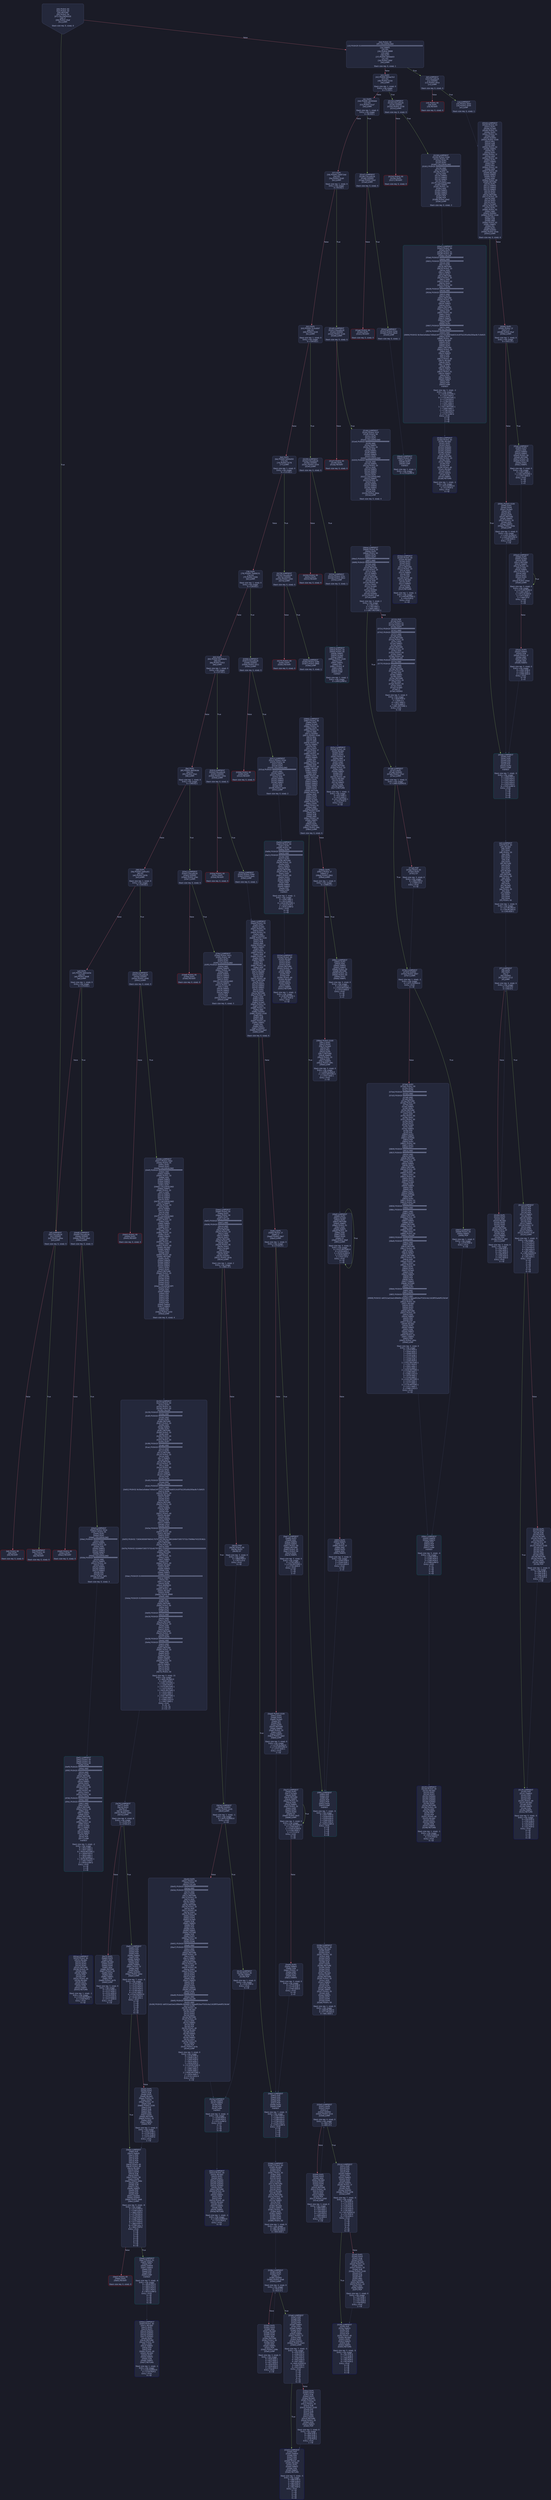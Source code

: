 digraph G {
    node [shape=box, style="filled, rounded", color="#565f89", fontcolor="#c0caf5", fontname="Helvetica", fillcolor="#24283b"];
    edge [color="#414868", fontcolor="#c0caf5", fontname="Helvetica"];
    bgcolor="#1a1b26";
    0 [ label = "[00] PUSH1 60
[02] PUSH1 40
[04] MSTORE
[05] PUSH1 04
[07] CALLDATASIZE
[08] LT
[09] PUSH2 00af
[0c] JUMPI

Stack size req: 0, sizeΔ: 0
" shape = invhouse]
    1 [ label = "[0d] PUSH1 00
[0f] CALLDATALOAD
[10] PUSH29 0100000000000000000000000000000000000000000000000000000000
[2e] SWAP1
[2f] DIV
[30] PUSH4 ffffffff
[35] AND
[36] DUP1
[37] PUSH4 06fdde03
[3c] EQ
[3d] PUSH2 00bf
[40] JUMPI

Stack size req: 0, sizeΔ: 1
"]
    2 [ label = "[41] DUP1
[42] PUSH4 095ea7b3
[47] EQ
[48] PUSH2 014d
[4b] JUMPI

Stack size req: 1, sizeΔ: 0
Entry->Op usage:
	0->71:EQ:1
"]
    3 [ label = "[4c] DUP1
[4d] PUSH4 18160ddd
[52] EQ
[53] PUSH2 01a7
[56] JUMPI

Stack size req: 1, sizeΔ: 0
Entry->Op usage:
	0->82:EQ:1
"]
    4 [ label = "[57] DUP1
[58] PUSH4 23b872dd
[5d] EQ
[5e] PUSH2 01d0
[61] JUMPI

Stack size req: 1, sizeΔ: 0
Entry->Op usage:
	0->93:EQ:1
"]
    5 [ label = "[62] DUP1
[63] PUSH4 313ce567
[68] EQ
[69] PUSH2 0249
[6c] JUMPI

Stack size req: 1, sizeΔ: 0
Entry->Op usage:
	0->104:EQ:1
"]
    6 [ label = "[6d] DUP1
[6e] PUSH4 54fd4d50
[73] EQ
[74] PUSH2 0278
[77] JUMPI

Stack size req: 1, sizeΔ: 0
Entry->Op usage:
	0->115:EQ:1
"]
    7 [ label = "[78] DUP1
[79] PUSH4 70a08231
[7e] EQ
[7f] PUSH2 0306
[82] JUMPI

Stack size req: 1, sizeΔ: 0
Entry->Op usage:
	0->126:EQ:1
"]
    8 [ label = "[83] DUP1
[84] PUSH4 95d89b41
[89] EQ
[8a] PUSH2 0353
[8d] JUMPI

Stack size req: 1, sizeΔ: 0
Entry->Op usage:
	0->137:EQ:1
"]
    9 [ label = "[8e] DUP1
[8f] PUSH4 a9059cbb
[94] EQ
[95] PUSH2 03e1
[98] JUMPI

Stack size req: 1, sizeΔ: 0
Entry->Op usage:
	0->148:EQ:1
"]
    10 [ label = "[99] DUP1
[9a] PUSH4 cae9ca51
[9f] EQ
[a0] PUSH2 043b
[a3] JUMPI

Stack size req: 1, sizeΔ: 0
Entry->Op usage:
	0->159:EQ:1
"]
    11 [ label = "[a4] DUP1
[a5] PUSH4 dd62ed3e
[aa] EQ
[ab] PUSH2 04d8
[ae] JUMPI

Stack size req: 1, sizeΔ: 0
Entry->Op usage:
	0->170:EQ:1
"]
    12 [ label = "[af] JUMPDEST
[b0] CALLVALUE
[b1] ISZERO
[b2] PUSH2 00ba
[b5] JUMPI

Stack size req: 0, sizeΔ: 0
"]
    13 [ label = "[b6] PUSH1 00
[b8] DUP1
[b9] REVERT

Stack size req: 0, sizeΔ: 0
" color = "red"]
    14 [ label = "[ba] JUMPDEST
[bb] PUSH1 00
[bd] DUP1
[be] REVERT

Stack size req: 0, sizeΔ: 0
" color = "red"]
    15 [ label = "[bf] JUMPDEST
[c0] CALLVALUE
[c1] ISZERO
[c2] PUSH2 00ca
[c5] JUMPI

Stack size req: 0, sizeΔ: 0
"]
    16 [ label = "[c6] PUSH1 00
[c8] DUP1
[c9] REVERT

Stack size req: 0, sizeΔ: 0
" color = "red"]
    17 [ label = "[ca] JUMPDEST
[cb] PUSH2 00d2
[ce] PUSH2 0544
[d1] JUMP

Stack size req: 0, sizeΔ: 1
"]
    18 [ label = "[d2] JUMPDEST
[d3] PUSH1 40
[d5] MLOAD
[d6] DUP1
[d7] DUP1
[d8] PUSH1 20
[da] ADD
[db] DUP3
[dc] DUP2
[dd] SUB
[de] DUP3
[df] MSTORE
[e0] DUP4
[e1] DUP2
[e2] DUP2
[e3] MLOAD
[e4] DUP2
[e5] MSTORE
[e6] PUSH1 20
[e8] ADD
[e9] SWAP2
[ea] POP
[eb] DUP1
[ec] MLOAD
[ed] SWAP1
[ee] PUSH1 20
[f0] ADD
[f1] SWAP1
[f2] DUP1
[f3] DUP4
[f4] DUP4
[f5] PUSH1 00

Stack size req: 1, sizeΔ: 9
Entry->Op usage:
	0->227:MLOAD:0
	0->236:MLOAD:0
	0->240:ADD:1
"]
    19 [ label = "[f7] JUMPDEST
[f8] DUP4
[f9] DUP2
[fa] LT
[fb] ISZERO
[fc] PUSH2 0112
[ff] JUMPI

Stack size req: 4, sizeΔ: 0
Entry->Op usage:
	0->250:LT:0
	3->250:LT:1
"]
    20 [ label = "[0100] DUP1
[0101] DUP3
[0102] ADD
[0103] MLOAD
[0104] DUP2
[0105] DUP5
[0106] ADD
[0107] MSTORE
[0108] PUSH1 20
[010a] DUP2
[010b] ADD
[010c] SWAP1
[010d] POP
[010e] PUSH2 00f7
[0111] JUMP

Stack size req: 3, sizeΔ: 0
Entry->Op usage:
	0->258:ADD:1
	0->262:ADD:1
	0->267:ADD:0
	0->269:POP:0
	1->258:ADD:0
	2->262:ADD:0
Entry->Exit:
	0->😵
"]
    21 [ label = "[0112] JUMPDEST
[0113] POP
[0114] POP
[0115] POP
[0116] POP
[0117] SWAP1
[0118] POP
[0119] SWAP1
[011a] DUP2
[011b] ADD
[011c] SWAP1
[011d] PUSH1 1f
[011f] AND
[0120] DUP1
[0121] ISZERO
[0122] PUSH2 013f
[0125] JUMPI

Stack size req: 7, sizeΔ: -5
Entry->Op usage:
	0->275:POP:0
	1->276:POP:0
	2->277:POP:0
	3->278:POP:0
	4->283:ADD:0
	4->287:AND:1
	4->289:ISZERO:0
	5->280:POP:0
	6->283:ADD:1
Entry->Exit:
	0->😵
	1->😵
	2->😵
	3->😵
	4->0
	5->😵
	6->😵
"]
    22 [ label = "[0126] DUP1
[0127] DUP3
[0128] SUB
[0129] DUP1
[012a] MLOAD
[012b] PUSH1 01
[012d] DUP4
[012e] PUSH1 20
[0130] SUB
[0131] PUSH2 0100
[0134] EXP
[0135] SUB
[0136] NOT
[0137] AND
[0138] DUP2
[0139] MSTORE
[013a] PUSH1 20
[013c] ADD
[013d] SWAP2
[013e] POP

Stack size req: 2, sizeΔ: 0
Entry->Op usage:
	0->296:SUB:1
	0->304:SUB:1
	1->296:SUB:0
	1->318:POP:0
Entry->Exit:
	1->😵
"]
    23 [ label = "[013f] JUMPDEST
[0140] POP
[0141] SWAP3
[0142] POP
[0143] POP
[0144] POP
[0145] PUSH1 40
[0147] MLOAD
[0148] DUP1
[0149] SWAP2
[014a] SUB
[014b] SWAP1
[014c] RETURN

Stack size req: 5, sizeΔ: -5
Entry->Op usage:
	0->320:POP:0
	1->330:SUB:0
	2->323:POP:0
	3->324:POP:0
	4->322:POP:0
Entry->Exit:
	0->😵
	1->😵
	2->😵
	3->😵
	4->😵
" color = "darkblue"]
    24 [ label = "[014d] JUMPDEST
[014e] CALLVALUE
[014f] ISZERO
[0150] PUSH2 0158
[0153] JUMPI

Stack size req: 0, sizeΔ: 0
"]
    25 [ label = "[0154] PUSH1 00
[0156] DUP1
[0157] REVERT

Stack size req: 0, sizeΔ: 0
" color = "red"]
    26 [ label = "[0158] JUMPDEST
[0159] PUSH2 018d
[015c] PUSH1 04
[015e] DUP1
[015f] DUP1
[0160] CALLDATALOAD
[0161] PUSH20 ffffffffffffffffffffffffffffffffffffffff
[0176] AND
[0177] SWAP1
[0178] PUSH1 20
[017a] ADD
[017b] SWAP1
[017c] SWAP2
[017d] SWAP1
[017e] DUP1
[017f] CALLDATALOAD
[0180] SWAP1
[0181] PUSH1 20
[0183] ADD
[0184] SWAP1
[0185] SWAP2
[0186] SWAP1
[0187] POP
[0188] POP
[0189] PUSH2 05e2
[018c] JUMP

Stack size req: 0, sizeΔ: 3
"]
    27 [ label = "[018d] JUMPDEST
[018e] PUSH1 40
[0190] MLOAD
[0191] DUP1
[0192] DUP3
[0193] ISZERO
[0194] ISZERO
[0195] ISZERO
[0196] ISZERO
[0197] DUP2
[0198] MSTORE
[0199] PUSH1 20
[019b] ADD
[019c] SWAP2
[019d] POP
[019e] POP
[019f] PUSH1 40
[01a1] MLOAD
[01a2] DUP1
[01a3] SWAP2
[01a4] SUB
[01a5] SWAP1
[01a6] RETURN

Stack size req: 1, sizeΔ: -1
Entry->Op usage:
	0->403:ISZERO:0
	0->413:POP:0
Entry->Exit:
	0->😵
" color = "darkblue"]
    28 [ label = "[01a7] JUMPDEST
[01a8] CALLVALUE
[01a9] ISZERO
[01aa] PUSH2 01b2
[01ad] JUMPI

Stack size req: 0, sizeΔ: 0
"]
    29 [ label = "[01ae] PUSH1 00
[01b0] DUP1
[01b1] REVERT

Stack size req: 0, sizeΔ: 0
" color = "red"]
    30 [ label = "[01b2] JUMPDEST
[01b3] PUSH2 01ba
[01b6] PUSH2 06d4
[01b9] JUMP

Stack size req: 0, sizeΔ: 1
"]
    31 [ label = "[01ba] JUMPDEST
[01bb] PUSH1 40
[01bd] MLOAD
[01be] DUP1
[01bf] DUP3
[01c0] DUP2
[01c1] MSTORE
[01c2] PUSH1 20
[01c4] ADD
[01c5] SWAP2
[01c6] POP
[01c7] POP
[01c8] PUSH1 40
[01ca] MLOAD
[01cb] DUP1
[01cc] SWAP2
[01cd] SUB
[01ce] SWAP1
[01cf] RETURN

Stack size req: 1, sizeΔ: -1
Entry->Op usage:
	0->449:MSTORE:1
	0->454:POP:0
Entry->Exit:
	0->😵
" color = "darkblue"]
    32 [ label = "[01d0] JUMPDEST
[01d1] CALLVALUE
[01d2] ISZERO
[01d3] PUSH2 01db
[01d6] JUMPI

Stack size req: 0, sizeΔ: 0
"]
    33 [ label = "[01d7] PUSH1 00
[01d9] DUP1
[01da] REVERT

Stack size req: 0, sizeΔ: 0
" color = "red"]
    34 [ label = "[01db] JUMPDEST
[01dc] PUSH2 022f
[01df] PUSH1 04
[01e1] DUP1
[01e2] DUP1
[01e3] CALLDATALOAD
[01e4] PUSH20 ffffffffffffffffffffffffffffffffffffffff
[01f9] AND
[01fa] SWAP1
[01fb] PUSH1 20
[01fd] ADD
[01fe] SWAP1
[01ff] SWAP2
[0200] SWAP1
[0201] DUP1
[0202] CALLDATALOAD
[0203] PUSH20 ffffffffffffffffffffffffffffffffffffffff
[0218] AND
[0219] SWAP1
[021a] PUSH1 20
[021c] ADD
[021d] SWAP1
[021e] SWAP2
[021f] SWAP1
[0220] DUP1
[0221] CALLDATALOAD
[0222] SWAP1
[0223] PUSH1 20
[0225] ADD
[0226] SWAP1
[0227] SWAP2
[0228] SWAP1
[0229] POP
[022a] POP
[022b] PUSH2 06da
[022e] JUMP

Stack size req: 0, sizeΔ: 4
"]
    35 [ label = "[022f] JUMPDEST
[0230] PUSH1 40
[0232] MLOAD
[0233] DUP1
[0234] DUP3
[0235] ISZERO
[0236] ISZERO
[0237] ISZERO
[0238] ISZERO
[0239] DUP2
[023a] MSTORE
[023b] PUSH1 20
[023d] ADD
[023e] SWAP2
[023f] POP
[0240] POP
[0241] PUSH1 40
[0243] MLOAD
[0244] DUP1
[0245] SWAP2
[0246] SUB
[0247] SWAP1
[0248] RETURN

Stack size req: 1, sizeΔ: -1
Entry->Op usage:
	0->565:ISZERO:0
	0->575:POP:0
Entry->Exit:
	0->😵
" color = "darkblue"]
    36 [ label = "[0249] JUMPDEST
[024a] CALLVALUE
[024b] ISZERO
[024c] PUSH2 0254
[024f] JUMPI

Stack size req: 0, sizeΔ: 0
"]
    37 [ label = "[0250] PUSH1 00
[0252] DUP1
[0253] REVERT

Stack size req: 0, sizeΔ: 0
" color = "red"]
    38 [ label = "[0254] JUMPDEST
[0255] PUSH2 025c
[0258] PUSH2 0953
[025b] JUMP

Stack size req: 0, sizeΔ: 1
"]
    39 [ label = "[025c] JUMPDEST
[025d] PUSH1 40
[025f] MLOAD
[0260] DUP1
[0261] DUP3
[0262] PUSH1 ff
[0264] AND
[0265] PUSH1 ff
[0267] AND
[0268] DUP2
[0269] MSTORE
[026a] PUSH1 20
[026c] ADD
[026d] SWAP2
[026e] POP
[026f] POP
[0270] PUSH1 40
[0272] MLOAD
[0273] DUP1
[0274] SWAP2
[0275] SUB
[0276] SWAP1
[0277] RETURN

Stack size req: 1, sizeΔ: -1
Entry->Op usage:
	0->612:AND:1
	0->615:AND:1
	0->617:MSTORE:1
	0->622:POP:0
Entry->Exit:
	0->😵
" color = "darkblue"]
    40 [ label = "[0278] JUMPDEST
[0279] CALLVALUE
[027a] ISZERO
[027b] PUSH2 0283
[027e] JUMPI

Stack size req: 0, sizeΔ: 0
"]
    41 [ label = "[027f] PUSH1 00
[0281] DUP1
[0282] REVERT

Stack size req: 0, sizeΔ: 0
" color = "red"]
    42 [ label = "[0283] JUMPDEST
[0284] PUSH2 028b
[0287] PUSH2 0966
[028a] JUMP

Stack size req: 0, sizeΔ: 1
"]
    43 [ label = "[028b] JUMPDEST
[028c] PUSH1 40
[028e] MLOAD
[028f] DUP1
[0290] DUP1
[0291] PUSH1 20
[0293] ADD
[0294] DUP3
[0295] DUP2
[0296] SUB
[0297] DUP3
[0298] MSTORE
[0299] DUP4
[029a] DUP2
[029b] DUP2
[029c] MLOAD
[029d] DUP2
[029e] MSTORE
[029f] PUSH1 20
[02a1] ADD
[02a2] SWAP2
[02a3] POP
[02a4] DUP1
[02a5] MLOAD
[02a6] SWAP1
[02a7] PUSH1 20
[02a9] ADD
[02aa] SWAP1
[02ab] DUP1
[02ac] DUP4
[02ad] DUP4
[02ae] PUSH1 00

Stack size req: 1, sizeΔ: 9
Entry->Op usage:
	0->668:MLOAD:0
	0->677:MLOAD:0
	0->681:ADD:1
"]
    44 [ label = "[02b0] JUMPDEST
[02b1] DUP4
[02b2] DUP2
[02b3] LT
[02b4] ISZERO
[02b5] PUSH2 02cb
[02b8] JUMPI

Stack size req: 4, sizeΔ: 0
Entry->Op usage:
	0->691:LT:0
	3->691:LT:1
"]
    45 [ label = "[02b9] DUP1
[02ba] DUP3
[02bb] ADD
[02bc] MLOAD
[02bd] DUP2
[02be] DUP5
[02bf] ADD
[02c0] MSTORE
[02c1] PUSH1 20
[02c3] DUP2
[02c4] ADD
[02c5] SWAP1
[02c6] POP
[02c7] PUSH2 02b0
[02ca] JUMP

Stack size req: 3, sizeΔ: 0
Entry->Op usage:
	0->699:ADD:1
	0->703:ADD:1
	0->708:ADD:0
	0->710:POP:0
	1->699:ADD:0
	2->703:ADD:0
Entry->Exit:
	0->😵
"]
    46 [ label = "[02cb] JUMPDEST
[02cc] POP
[02cd] POP
[02ce] POP
[02cf] POP
[02d0] SWAP1
[02d1] POP
[02d2] SWAP1
[02d3] DUP2
[02d4] ADD
[02d5] SWAP1
[02d6] PUSH1 1f
[02d8] AND
[02d9] DUP1
[02da] ISZERO
[02db] PUSH2 02f8
[02de] JUMPI

Stack size req: 7, sizeΔ: -5
Entry->Op usage:
	0->716:POP:0
	1->717:POP:0
	2->718:POP:0
	3->719:POP:0
	4->724:ADD:0
	4->728:AND:1
	4->730:ISZERO:0
	5->721:POP:0
	6->724:ADD:1
Entry->Exit:
	0->😵
	1->😵
	2->😵
	3->😵
	4->0
	5->😵
	6->😵
"]
    47 [ label = "[02df] DUP1
[02e0] DUP3
[02e1] SUB
[02e2] DUP1
[02e3] MLOAD
[02e4] PUSH1 01
[02e6] DUP4
[02e7] PUSH1 20
[02e9] SUB
[02ea] PUSH2 0100
[02ed] EXP
[02ee] SUB
[02ef] NOT
[02f0] AND
[02f1] DUP2
[02f2] MSTORE
[02f3] PUSH1 20
[02f5] ADD
[02f6] SWAP2
[02f7] POP

Stack size req: 2, sizeΔ: 0
Entry->Op usage:
	0->737:SUB:1
	0->745:SUB:1
	1->737:SUB:0
	1->759:POP:0
Entry->Exit:
	1->😵
"]
    48 [ label = "[02f8] JUMPDEST
[02f9] POP
[02fa] SWAP3
[02fb] POP
[02fc] POP
[02fd] POP
[02fe] PUSH1 40
[0300] MLOAD
[0301] DUP1
[0302] SWAP2
[0303] SUB
[0304] SWAP1
[0305] RETURN

Stack size req: 5, sizeΔ: -5
Entry->Op usage:
	0->761:POP:0
	1->771:SUB:0
	2->764:POP:0
	3->765:POP:0
	4->763:POP:0
Entry->Exit:
	0->😵
	1->😵
	2->😵
	3->😵
	4->😵
" color = "darkblue"]
    49 [ label = "[0306] JUMPDEST
[0307] CALLVALUE
[0308] ISZERO
[0309] PUSH2 0311
[030c] JUMPI

Stack size req: 0, sizeΔ: 0
"]
    50 [ label = "[030d] PUSH1 00
[030f] DUP1
[0310] REVERT

Stack size req: 0, sizeΔ: 0
" color = "red"]
    51 [ label = "[0311] JUMPDEST
[0312] PUSH2 033d
[0315] PUSH1 04
[0317] DUP1
[0318] DUP1
[0319] CALLDATALOAD
[031a] PUSH20 ffffffffffffffffffffffffffffffffffffffff
[032f] AND
[0330] SWAP1
[0331] PUSH1 20
[0333] ADD
[0334] SWAP1
[0335] SWAP2
[0336] SWAP1
[0337] POP
[0338] POP
[0339] PUSH2 0a04
[033c] JUMP

Stack size req: 0, sizeΔ: 2
"]
    52 [ label = "[033d] JUMPDEST
[033e] PUSH1 40
[0340] MLOAD
[0341] DUP1
[0342] DUP3
[0343] DUP2
[0344] MSTORE
[0345] PUSH1 20
[0347] ADD
[0348] SWAP2
[0349] POP
[034a] POP
[034b] PUSH1 40
[034d] MLOAD
[034e] DUP1
[034f] SWAP2
[0350] SUB
[0351] SWAP1
[0352] RETURN

Stack size req: 1, sizeΔ: -1
Entry->Op usage:
	0->836:MSTORE:1
	0->841:POP:0
Entry->Exit:
	0->😵
" color = "darkblue"]
    53 [ label = "[0353] JUMPDEST
[0354] CALLVALUE
[0355] ISZERO
[0356] PUSH2 035e
[0359] JUMPI

Stack size req: 0, sizeΔ: 0
"]
    54 [ label = "[035a] PUSH1 00
[035c] DUP1
[035d] REVERT

Stack size req: 0, sizeΔ: 0
" color = "red"]
    55 [ label = "[035e] JUMPDEST
[035f] PUSH2 0366
[0362] PUSH2 0a4c
[0365] JUMP

Stack size req: 0, sizeΔ: 1
"]
    56 [ label = "[0366] JUMPDEST
[0367] PUSH1 40
[0369] MLOAD
[036a] DUP1
[036b] DUP1
[036c] PUSH1 20
[036e] ADD
[036f] DUP3
[0370] DUP2
[0371] SUB
[0372] DUP3
[0373] MSTORE
[0374] DUP4
[0375] DUP2
[0376] DUP2
[0377] MLOAD
[0378] DUP2
[0379] MSTORE
[037a] PUSH1 20
[037c] ADD
[037d] SWAP2
[037e] POP
[037f] DUP1
[0380] MLOAD
[0381] SWAP1
[0382] PUSH1 20
[0384] ADD
[0385] SWAP1
[0386] DUP1
[0387] DUP4
[0388] DUP4
[0389] PUSH1 00

Stack size req: 1, sizeΔ: 9
Entry->Op usage:
	0->887:MLOAD:0
	0->896:MLOAD:0
	0->900:ADD:1
"]
    57 [ label = "[038b] JUMPDEST
[038c] DUP4
[038d] DUP2
[038e] LT
[038f] ISZERO
[0390] PUSH2 03a6
[0393] JUMPI

Stack size req: 4, sizeΔ: 0
Entry->Op usage:
	0->910:LT:0
	3->910:LT:1
"]
    58 [ label = "[0394] DUP1
[0395] DUP3
[0396] ADD
[0397] MLOAD
[0398] DUP2
[0399] DUP5
[039a] ADD
[039b] MSTORE
[039c] PUSH1 20
[039e] DUP2
[039f] ADD
[03a0] SWAP1
[03a1] POP
[03a2] PUSH2 038b
[03a5] JUMP

Stack size req: 3, sizeΔ: 0
Entry->Op usage:
	0->918:ADD:1
	0->922:ADD:1
	0->927:ADD:0
	0->929:POP:0
	1->918:ADD:0
	2->922:ADD:0
Entry->Exit:
	0->😵
"]
    59 [ label = "[03a6] JUMPDEST
[03a7] POP
[03a8] POP
[03a9] POP
[03aa] POP
[03ab] SWAP1
[03ac] POP
[03ad] SWAP1
[03ae] DUP2
[03af] ADD
[03b0] SWAP1
[03b1] PUSH1 1f
[03b3] AND
[03b4] DUP1
[03b5] ISZERO
[03b6] PUSH2 03d3
[03b9] JUMPI

Stack size req: 7, sizeΔ: -5
Entry->Op usage:
	0->935:POP:0
	1->936:POP:0
	2->937:POP:0
	3->938:POP:0
	4->943:ADD:0
	4->947:AND:1
	4->949:ISZERO:0
	5->940:POP:0
	6->943:ADD:1
Entry->Exit:
	0->😵
	1->😵
	2->😵
	3->😵
	4->0
	5->😵
	6->😵
"]
    60 [ label = "[03ba] DUP1
[03bb] DUP3
[03bc] SUB
[03bd] DUP1
[03be] MLOAD
[03bf] PUSH1 01
[03c1] DUP4
[03c2] PUSH1 20
[03c4] SUB
[03c5] PUSH2 0100
[03c8] EXP
[03c9] SUB
[03ca] NOT
[03cb] AND
[03cc] DUP2
[03cd] MSTORE
[03ce] PUSH1 20
[03d0] ADD
[03d1] SWAP2
[03d2] POP

Stack size req: 2, sizeΔ: 0
Entry->Op usage:
	0->956:SUB:1
	0->964:SUB:1
	1->956:SUB:0
	1->978:POP:0
Entry->Exit:
	1->😵
"]
    61 [ label = "[03d3] JUMPDEST
[03d4] POP
[03d5] SWAP3
[03d6] POP
[03d7] POP
[03d8] POP
[03d9] PUSH1 40
[03db] MLOAD
[03dc] DUP1
[03dd] SWAP2
[03de] SUB
[03df] SWAP1
[03e0] RETURN

Stack size req: 5, sizeΔ: -5
Entry->Op usage:
	0->980:POP:0
	1->990:SUB:0
	2->983:POP:0
	3->984:POP:0
	4->982:POP:0
Entry->Exit:
	0->😵
	1->😵
	2->😵
	3->😵
	4->😵
" color = "darkblue"]
    62 [ label = "[03e1] JUMPDEST
[03e2] CALLVALUE
[03e3] ISZERO
[03e4] PUSH2 03ec
[03e7] JUMPI

Stack size req: 0, sizeΔ: 0
"]
    63 [ label = "[03e8] PUSH1 00
[03ea] DUP1
[03eb] REVERT

Stack size req: 0, sizeΔ: 0
" color = "red"]
    64 [ label = "[03ec] JUMPDEST
[03ed] PUSH2 0421
[03f0] PUSH1 04
[03f2] DUP1
[03f3] DUP1
[03f4] CALLDATALOAD
[03f5] PUSH20 ffffffffffffffffffffffffffffffffffffffff
[040a] AND
[040b] SWAP1
[040c] PUSH1 20
[040e] ADD
[040f] SWAP1
[0410] SWAP2
[0411] SWAP1
[0412] DUP1
[0413] CALLDATALOAD
[0414] SWAP1
[0415] PUSH1 20
[0417] ADD
[0418] SWAP1
[0419] SWAP2
[041a] SWAP1
[041b] POP
[041c] POP
[041d] PUSH2 0aea
[0420] JUMP

Stack size req: 0, sizeΔ: 3
"]
    65 [ label = "[0421] JUMPDEST
[0422] PUSH1 40
[0424] MLOAD
[0425] DUP1
[0426] DUP3
[0427] ISZERO
[0428] ISZERO
[0429] ISZERO
[042a] ISZERO
[042b] DUP2
[042c] MSTORE
[042d] PUSH1 20
[042f] ADD
[0430] SWAP2
[0431] POP
[0432] POP
[0433] PUSH1 40
[0435] MLOAD
[0436] DUP1
[0437] SWAP2
[0438] SUB
[0439] SWAP1
[043a] RETURN

Stack size req: 1, sizeΔ: -1
Entry->Op usage:
	0->1063:ISZERO:0
	0->1073:POP:0
Entry->Exit:
	0->😵
" color = "darkblue"]
    66 [ label = "[043b] JUMPDEST
[043c] CALLVALUE
[043d] ISZERO
[043e] PUSH2 0446
[0441] JUMPI

Stack size req: 0, sizeΔ: 0
"]
    67 [ label = "[0442] PUSH1 00
[0444] DUP1
[0445] REVERT

Stack size req: 0, sizeΔ: 0
" color = "red"]
    68 [ label = "[0446] JUMPDEST
[0447] PUSH2 04be
[044a] PUSH1 04
[044c] DUP1
[044d] DUP1
[044e] CALLDATALOAD
[044f] PUSH20 ffffffffffffffffffffffffffffffffffffffff
[0464] AND
[0465] SWAP1
[0466] PUSH1 20
[0468] ADD
[0469] SWAP1
[046a] SWAP2
[046b] SWAP1
[046c] DUP1
[046d] CALLDATALOAD
[046e] SWAP1
[046f] PUSH1 20
[0471] ADD
[0472] SWAP1
[0473] SWAP2
[0474] SWAP1
[0475] DUP1
[0476] CALLDATALOAD
[0477] SWAP1
[0478] PUSH1 20
[047a] ADD
[047b] SWAP1
[047c] DUP3
[047d] ADD
[047e] DUP1
[047f] CALLDATALOAD
[0480] SWAP1
[0481] PUSH1 20
[0483] ADD
[0484] SWAP1
[0485] DUP1
[0486] DUP1
[0487] PUSH1 1f
[0489] ADD
[048a] PUSH1 20
[048c] DUP1
[048d] SWAP2
[048e] DIV
[048f] MUL
[0490] PUSH1 20
[0492] ADD
[0493] PUSH1 40
[0495] MLOAD
[0496] SWAP1
[0497] DUP2
[0498] ADD
[0499] PUSH1 40
[049b] MSTORE
[049c] DUP1
[049d] SWAP4
[049e] SWAP3
[049f] SWAP2
[04a0] SWAP1
[04a1] DUP2
[04a2] DUP2
[04a3] MSTORE
[04a4] PUSH1 20
[04a6] ADD
[04a7] DUP4
[04a8] DUP4
[04a9] DUP1
[04aa] DUP3
[04ab] DUP5
[04ac] CALLDATACOPY
[04ad] DUP3
[04ae] ADD
[04af] SWAP2
[04b0] POP
[04b1] POP
[04b2] POP
[04b3] POP
[04b4] POP
[04b5] POP
[04b6] SWAP2
[04b7] SWAP1
[04b8] POP
[04b9] POP
[04ba] PUSH2 0c50
[04bd] JUMP

Stack size req: 0, sizeΔ: 4
"]
    69 [ label = "[04be] JUMPDEST
[04bf] PUSH1 40
[04c1] MLOAD
[04c2] DUP1
[04c3] DUP3
[04c4] ISZERO
[04c5] ISZERO
[04c6] ISZERO
[04c7] ISZERO
[04c8] DUP2
[04c9] MSTORE
[04ca] PUSH1 20
[04cc] ADD
[04cd] SWAP2
[04ce] POP
[04cf] POP
[04d0] PUSH1 40
[04d2] MLOAD
[04d3] DUP1
[04d4] SWAP2
[04d5] SUB
[04d6] SWAP1
[04d7] RETURN

Stack size req: 1, sizeΔ: -1
Entry->Op usage:
	0->1220:ISZERO:0
	0->1230:POP:0
Entry->Exit:
	0->😵
" color = "darkblue"]
    70 [ label = "[04d8] JUMPDEST
[04d9] CALLVALUE
[04da] ISZERO
[04db] PUSH2 04e3
[04de] JUMPI

Stack size req: 0, sizeΔ: 0
"]
    71 [ label = "[04df] PUSH1 00
[04e1] DUP1
[04e2] REVERT

Stack size req: 0, sizeΔ: 0
" color = "red"]
    72 [ label = "[04e3] JUMPDEST
[04e4] PUSH2 052e
[04e7] PUSH1 04
[04e9] DUP1
[04ea] DUP1
[04eb] CALLDATALOAD
[04ec] PUSH20 ffffffffffffffffffffffffffffffffffffffff
[0501] AND
[0502] SWAP1
[0503] PUSH1 20
[0505] ADD
[0506] SWAP1
[0507] SWAP2
[0508] SWAP1
[0509] DUP1
[050a] CALLDATALOAD
[050b] PUSH20 ffffffffffffffffffffffffffffffffffffffff
[0520] AND
[0521] SWAP1
[0522] PUSH1 20
[0524] ADD
[0525] SWAP1
[0526] SWAP2
[0527] SWAP1
[0528] POP
[0529] POP
[052a] PUSH2 0ef1
[052d] JUMP

Stack size req: 0, sizeΔ: 3
"]
    73 [ label = "[052e] JUMPDEST
[052f] PUSH1 40
[0531] MLOAD
[0532] DUP1
[0533] DUP3
[0534] DUP2
[0535] MSTORE
[0536] PUSH1 20
[0538] ADD
[0539] SWAP2
[053a] POP
[053b] POP
[053c] PUSH1 40
[053e] MLOAD
[053f] DUP1
[0540] SWAP2
[0541] SUB
[0542] SWAP1
[0543] RETURN

Stack size req: 1, sizeΔ: -1
Entry->Op usage:
	0->1333:MSTORE:1
	0->1338:POP:0
Entry->Exit:
	0->😵
" color = "darkblue"]
    74 [ label = "[0544] JUMPDEST
[0545] PUSH1 03
[0547] DUP1
[0548] SLOAD
[0549] PUSH1 01
[054b] DUP2
[054c] PUSH1 01
[054e] AND
[054f] ISZERO
[0550] PUSH2 0100
[0553] MUL
[0554] SUB
[0555] AND
[0556] PUSH1 02
[0558] SWAP1
[0559] DIV
[055a] DUP1
[055b] PUSH1 1f
[055d] ADD
[055e] PUSH1 20
[0560] DUP1
[0561] SWAP2
[0562] DIV
[0563] MUL
[0564] PUSH1 20
[0566] ADD
[0567] PUSH1 40
[0569] MLOAD
[056a] SWAP1
[056b] DUP2
[056c] ADD
[056d] PUSH1 40
[056f] MSTORE
[0570] DUP1
[0571] SWAP3
[0572] SWAP2
[0573] SWAP1
[0574] DUP2
[0575] DUP2
[0576] MSTORE
[0577] PUSH1 20
[0579] ADD
[057a] DUP3
[057b] DUP1
[057c] SLOAD
[057d] PUSH1 01
[057f] DUP2
[0580] PUSH1 01
[0582] AND
[0583] ISZERO
[0584] PUSH2 0100
[0587] MUL
[0588] SUB
[0589] AND
[058a] PUSH1 02
[058c] SWAP1
[058d] DIV
[058e] DUP1
[058f] ISZERO
[0590] PUSH2 05da
[0593] JUMPI

Stack size req: 0, sizeΔ: 6
"]
    75 [ label = "[0594] DUP1
[0595] PUSH1 1f
[0597] LT
[0598] PUSH2 05af
[059b] JUMPI

Stack size req: 1, sizeΔ: 0
Entry->Op usage:
	0->1431:LT:1
"]
    76 [ label = "[059c] PUSH2 0100
[059f] DUP1
[05a0] DUP4
[05a1] SLOAD
[05a2] DIV
[05a3] MUL
[05a4] DUP4
[05a5] MSTORE
[05a6] SWAP2
[05a7] PUSH1 20
[05a9] ADD
[05aa] SWAP2
[05ab] PUSH2 05da
[05ae] JUMP

Stack size req: 3, sizeΔ: 0
Entry->Op usage:
	1->1441:SLOAD:0
	2->1445:MSTORE:0
	2->1449:ADD:1
Entry->Exit:
	2->😵
"]
    77 [ label = "[05af] JUMPDEST
[05b0] DUP3
[05b1] ADD
[05b2] SWAP2
[05b3] SWAP1
[05b4] PUSH1 00
[05b6] MSTORE
[05b7] PUSH1 20
[05b9] PUSH1 00
[05bb] SHA3
[05bc] SWAP1

Stack size req: 3, sizeΔ: 0
Entry->Op usage:
	0->1457:ADD:1
	1->1462:MSTORE:1
	2->1457:ADD:0
Entry->Exit:
	0->😵
	1->😵
	2->0
"]
    78 [ label = "[05bd] JUMPDEST
[05be] DUP2
[05bf] SLOAD
[05c0] DUP2
[05c1] MSTORE
[05c2] SWAP1
[05c3] PUSH1 01
[05c5] ADD
[05c6] SWAP1
[05c7] PUSH1 20
[05c9] ADD
[05ca] DUP1
[05cb] DUP4
[05cc] GT
[05cd] PUSH2 05bd
[05d0] JUMPI

Stack size req: 3, sizeΔ: 0
Entry->Op usage:
	0->1473:MSTORE:0
	0->1481:ADD:1
	1->1471:SLOAD:0
	1->1477:ADD:1
	2->1484:GT:0
Entry->Exit:
	0->😵
	1->😵
"]
    79 [ label = "[05d1] DUP3
[05d2] SWAP1
[05d3] SUB
[05d4] PUSH1 1f
[05d6] AND
[05d7] DUP3
[05d8] ADD
[05d9] SWAP2

Stack size req: 3, sizeΔ: 0
Entry->Op usage:
	0->1491:SUB:0
	2->1491:SUB:1
	2->1496:ADD:0
Entry->Exit:
	0->😵
	2->0
"]
    80 [ label = "[05da] JUMPDEST
[05db] POP
[05dc] POP
[05dd] POP
[05de] POP
[05df] POP
[05e0] DUP2
[05e1] JUMP
Indirect!

Stack size req: 7, sizeΔ: -5
Entry->Op usage:
	0->1499:POP:0
	1->1500:POP:0
	2->1501:POP:0
	3->1502:POP:0
	4->1503:POP:0
	6->1505:JUMP:0
Entry->Exit:
	0->😵
	1->😵
	2->😵
	3->😵
	4->😵
" color = "teal"]
    81 [ label = "[05e2] JUMPDEST
[05e3] PUSH1 00
[05e5] DUP2
[05e6] PUSH1 01
[05e8] PUSH1 00
[05ea] CALLER
[05eb] PUSH20 ffffffffffffffffffffffffffffffffffffffff
[0600] AND
[0601] PUSH20 ffffffffffffffffffffffffffffffffffffffff
[0616] AND
[0617] DUP2
[0618] MSTORE
[0619] PUSH1 20
[061b] ADD
[061c] SWAP1
[061d] DUP2
[061e] MSTORE
[061f] PUSH1 20
[0621] ADD
[0622] PUSH1 00
[0624] SHA3
[0625] PUSH1 00
[0627] DUP6
[0628] PUSH20 ffffffffffffffffffffffffffffffffffffffff
[063d] AND
[063e] PUSH20 ffffffffffffffffffffffffffffffffffffffff
[0653] AND
[0654] DUP2
[0655] MSTORE
[0656] PUSH1 20
[0658] ADD
[0659] SWAP1
[065a] DUP2
[065b] MSTORE
[065c] PUSH1 20
[065e] ADD
[065f] PUSH1 00
[0661] SHA3
[0662] DUP2
[0663] SWAP1
[0664] SSTORE
[0665] POP
[0666] DUP3
[0667] PUSH20 ffffffffffffffffffffffffffffffffffffffff
[067c] AND
[067d] CALLER
[067e] PUSH20 ffffffffffffffffffffffffffffffffffffffff
[0693] AND
[0694] PUSH32 8c5be1e5ebec7d5bd14f71427d1e84f3dd0314c0f7b2291e5b200ac8c7c3b925
[06b5] DUP5
[06b6] PUSH1 40
[06b8] MLOAD
[06b9] DUP1
[06ba] DUP3
[06bb] DUP2
[06bc] MSTORE
[06bd] PUSH1 20
[06bf] ADD
[06c0] SWAP2
[06c1] POP
[06c2] POP
[06c3] PUSH1 40
[06c5] MLOAD
[06c6] DUP1
[06c7] SWAP2
[06c8] SUB
[06c9] SWAP1
[06ca] LOG3
[06cb] PUSH1 01
[06cd] SWAP1
[06ce] POP
[06cf] SWAP3
[06d0] SWAP2
[06d1] POP
[06d2] POP
[06d3] JUMP
Indirect!

Stack size req: 3, sizeΔ: -2
Entry->Op usage:
	0->1636:SSTORE:1
	0->1637:POP:0
	0->1724:MSTORE:1
	0->1729:POP:0
	0->1746:POP:0
	1->1597:AND:1
	1->1619:AND:1
	1->1621:MSTORE:1
	1->1660:AND:1
	1->1738:LOG3:4
	1->1745:POP:0
	2->1747:JUMP:0
Entry->Exit:
	0->😵
	1->😵
	2->😵
" color = "teal"]
    82 [ label = "[06d4] JUMPDEST
[06d5] PUSH1 02
[06d7] SLOAD
[06d8] DUP2
[06d9] JUMP
Indirect!

Stack size req: 1, sizeΔ: 1
Entry->Op usage:
	0->1753:JUMP:0
" color = "teal"]
    83 [ label = "[06da] JUMPDEST
[06db] PUSH1 00
[06dd] DUP2
[06de] PUSH1 00
[06e0] DUP1
[06e1] DUP7
[06e2] PUSH20 ffffffffffffffffffffffffffffffffffffffff
[06f7] AND
[06f8] PUSH20 ffffffffffffffffffffffffffffffffffffffff
[070d] AND
[070e] DUP2
[070f] MSTORE
[0710] PUSH1 20
[0712] ADD
[0713] SWAP1
[0714] DUP2
[0715] MSTORE
[0716] PUSH1 20
[0718] ADD
[0719] PUSH1 00
[071b] SHA3
[071c] SLOAD
[071d] LT
[071e] ISZERO
[071f] DUP1
[0720] ISZERO
[0721] PUSH2 07a6
[0724] JUMPI

Stack size req: 3, sizeΔ: 2
Entry->Op usage:
	0->1821:LT:1
	2->1783:AND:1
	2->1805:AND:1
	2->1807:MSTORE:1
"]
    84 [ label = "[0725] POP
[0726] DUP2
[0727] PUSH1 01
[0729] PUSH1 00
[072b] DUP7
[072c] PUSH20 ffffffffffffffffffffffffffffffffffffffff
[0741] AND
[0742] PUSH20 ffffffffffffffffffffffffffffffffffffffff
[0757] AND
[0758] DUP2
[0759] MSTORE
[075a] PUSH1 20
[075c] ADD
[075d] SWAP1
[075e] DUP2
[075f] MSTORE
[0760] PUSH1 20
[0762] ADD
[0763] PUSH1 00
[0765] SHA3
[0766] PUSH1 00
[0768] CALLER
[0769] PUSH20 ffffffffffffffffffffffffffffffffffffffff
[077e] AND
[077f] PUSH20 ffffffffffffffffffffffffffffffffffffffff
[0794] AND
[0795] DUP2
[0796] MSTORE
[0797] PUSH1 20
[0799] ADD
[079a] SWAP1
[079b] DUP2
[079c] MSTORE
[079d] PUSH1 20
[079f] ADD
[07a0] PUSH1 00
[07a2] SHA3
[07a3] SLOAD
[07a4] LT
[07a5] ISZERO

Stack size req: 5, sizeΔ: 0
Entry->Op usage:
	0->1829:POP:0
	2->1956:LT:1
	4->1857:AND:1
	4->1879:AND:1
	4->1881:MSTORE:1
Entry->Exit:
	0->😵
"]
    85 [ label = "[07a6] JUMPDEST
[07a7] DUP1
[07a8] ISZERO
[07a9] PUSH2 07b2
[07ac] JUMPI

Stack size req: 1, sizeΔ: 0
Entry->Op usage:
	0->1960:ISZERO:0
"]
    86 [ label = "[07ad] POP
[07ae] PUSH1 00
[07b0] DUP3
[07b1] GT

Stack size req: 3, sizeΔ: 0
Entry->Op usage:
	0->1965:POP:0
	2->1969:GT:0
Entry->Exit:
	0->😵
"]
    87 [ label = "[07b2] JUMPDEST
[07b3] ISZERO
[07b4] PUSH2 0947
[07b7] JUMPI

Stack size req: 1, sizeΔ: -1
Entry->Op usage:
	0->1971:ISZERO:0
Entry->Exit:
	0->😵
"]
    88 [ label = "[07b8] DUP2
[07b9] PUSH1 00
[07bb] DUP1
[07bc] DUP6
[07bd] PUSH20 ffffffffffffffffffffffffffffffffffffffff
[07d2] AND
[07d3] PUSH20 ffffffffffffffffffffffffffffffffffffffff
[07e8] AND
[07e9] DUP2
[07ea] MSTORE
[07eb] PUSH1 20
[07ed] ADD
[07ee] SWAP1
[07ef] DUP2
[07f0] MSTORE
[07f1] PUSH1 20
[07f3] ADD
[07f4] PUSH1 00
[07f6] SHA3
[07f7] PUSH1 00
[07f9] DUP3
[07fa] DUP3
[07fb] SLOAD
[07fc] ADD
[07fd] SWAP3
[07fe] POP
[07ff] POP
[0800] DUP2
[0801] SWAP1
[0802] SSTORE
[0803] POP
[0804] DUP2
[0805] PUSH1 00
[0807] DUP1
[0808] DUP7
[0809] PUSH20 ffffffffffffffffffffffffffffffffffffffff
[081e] AND
[081f] PUSH20 ffffffffffffffffffffffffffffffffffffffff
[0834] AND
[0835] DUP2
[0836] MSTORE
[0837] PUSH1 20
[0839] ADD
[083a] SWAP1
[083b] DUP2
[083c] MSTORE
[083d] PUSH1 20
[083f] ADD
[0840] PUSH1 00
[0842] SHA3
[0843] PUSH1 00
[0845] DUP3
[0846] DUP3
[0847] SLOAD
[0848] SUB
[0849] SWAP3
[084a] POP
[084b] POP
[084c] DUP2
[084d] SWAP1
[084e] SSTORE
[084f] POP
[0850] DUP2
[0851] PUSH1 01
[0853] PUSH1 00
[0855] DUP7
[0856] PUSH20 ffffffffffffffffffffffffffffffffffffffff
[086b] AND
[086c] PUSH20 ffffffffffffffffffffffffffffffffffffffff
[0881] AND
[0882] DUP2
[0883] MSTORE
[0884] PUSH1 20
[0886] ADD
[0887] SWAP1
[0888] DUP2
[0889] MSTORE
[088a] PUSH1 20
[088c] ADD
[088d] PUSH1 00
[088f] SHA3
[0890] PUSH1 00
[0892] CALLER
[0893] PUSH20 ffffffffffffffffffffffffffffffffffffffff
[08a8] AND
[08a9] PUSH20 ffffffffffffffffffffffffffffffffffffffff
[08be] AND
[08bf] DUP2
[08c0] MSTORE
[08c1] PUSH1 20
[08c3] ADD
[08c4] SWAP1
[08c5] DUP2
[08c6] MSTORE
[08c7] PUSH1 20
[08c9] ADD
[08ca] PUSH1 00
[08cc] SHA3
[08cd] PUSH1 00
[08cf] DUP3
[08d0] DUP3
[08d1] SLOAD
[08d2] SUB
[08d3] SWAP3
[08d4] POP
[08d5] POP
[08d6] DUP2
[08d7] SWAP1
[08d8] SSTORE
[08d9] POP
[08da] DUP3
[08db] PUSH20 ffffffffffffffffffffffffffffffffffffffff
[08f0] AND
[08f1] DUP5
[08f2] PUSH20 ffffffffffffffffffffffffffffffffffffffff
[0907] AND
[0908] PUSH32 ddf252ad1be2c89b69c2b068fc378daa952ba7f163c4a11628f55a4df523b3ef
[0929] DUP5
[092a] PUSH1 40
[092c] MLOAD
[092d] DUP1
[092e] DUP3
[092f] DUP2
[0930] MSTORE
[0931] PUSH1 20
[0933] ADD
[0934] SWAP2
[0935] POP
[0936] POP
[0937] PUSH1 40
[0939] MLOAD
[093a] DUP1
[093b] SWAP2
[093c] SUB
[093d] SWAP1
[093e] LOG3
[093f] PUSH1 01
[0941] SWAP1
[0942] POP
[0943] PUSH2 094c
[0946] JUMP

Stack size req: 4, sizeΔ: 0
Entry->Op usage:
	0->2370:POP:0
	1->2044:ADD:1
	1->2046:POP:0
	1->2120:SUB:1
	1->2122:POP:0
	1->2258:SUB:1
	1->2260:POP:0
	1->2352:MSTORE:1
	1->2357:POP:0
	2->2002:AND:1
	2->2024:AND:1
	2->2026:MSTORE:1
	2->2288:AND:1
	2->2366:LOG3:4
	3->2078:AND:1
	3->2100:AND:1
	3->2102:MSTORE:1
	3->2155:AND:1
	3->2177:AND:1
	3->2179:MSTORE:1
	3->2311:AND:1
	3->2366:LOG3:3
Entry->Exit:
	0->😵
"]
    89 [ label = "[0947] JUMPDEST
[0948] PUSH1 00
[094a] SWAP1
[094b] POP

Stack size req: 1, sizeΔ: 0
Entry->Op usage:
	0->2379:POP:0
Entry->Exit:
	0->😵
"]
    90 [ label = "[094c] JUMPDEST
[094d] SWAP4
[094e] SWAP3
[094f] POP
[0950] POP
[0951] POP
[0952] JUMP
Indirect!

Stack size req: 5, sizeΔ: -4
Entry->Op usage:
	1->2384:POP:0
	2->2385:POP:0
	3->2383:POP:0
	4->2386:JUMP:0
Entry->Exit:
	0->0
	1->😵
	2->😵
	3->😵
	4->😵
" color = "teal"]
    91 [ label = "[0953] JUMPDEST
[0954] PUSH1 04
[0956] PUSH1 00
[0958] SWAP1
[0959] SLOAD
[095a] SWAP1
[095b] PUSH2 0100
[095e] EXP
[095f] SWAP1
[0960] DIV
[0961] PUSH1 ff
[0963] AND
[0964] DUP2
[0965] JUMP
Indirect!

Stack size req: 1, sizeΔ: 1
Entry->Op usage:
	0->2405:JUMP:0
" color = "teal"]
    92 [ label = "[0966] JUMPDEST
[0967] PUSH1 06
[0969] DUP1
[096a] SLOAD
[096b] PUSH1 01
[096d] DUP2
[096e] PUSH1 01
[0970] AND
[0971] ISZERO
[0972] PUSH2 0100
[0975] MUL
[0976] SUB
[0977] AND
[0978] PUSH1 02
[097a] SWAP1
[097b] DIV
[097c] DUP1
[097d] PUSH1 1f
[097f] ADD
[0980] PUSH1 20
[0982] DUP1
[0983] SWAP2
[0984] DIV
[0985] MUL
[0986] PUSH1 20
[0988] ADD
[0989] PUSH1 40
[098b] MLOAD
[098c] SWAP1
[098d] DUP2
[098e] ADD
[098f] PUSH1 40
[0991] MSTORE
[0992] DUP1
[0993] SWAP3
[0994] SWAP2
[0995] SWAP1
[0996] DUP2
[0997] DUP2
[0998] MSTORE
[0999] PUSH1 20
[099b] ADD
[099c] DUP3
[099d] DUP1
[099e] SLOAD
[099f] PUSH1 01
[09a1] DUP2
[09a2] PUSH1 01
[09a4] AND
[09a5] ISZERO
[09a6] PUSH2 0100
[09a9] MUL
[09aa] SUB
[09ab] AND
[09ac] PUSH1 02
[09ae] SWAP1
[09af] DIV
[09b0] DUP1
[09b1] ISZERO
[09b2] PUSH2 09fc
[09b5] JUMPI

Stack size req: 0, sizeΔ: 6
"]
    93 [ label = "[09b6] DUP1
[09b7] PUSH1 1f
[09b9] LT
[09ba] PUSH2 09d1
[09bd] JUMPI

Stack size req: 1, sizeΔ: 0
Entry->Op usage:
	0->2489:LT:1
"]
    94 [ label = "[09be] PUSH2 0100
[09c1] DUP1
[09c2] DUP4
[09c3] SLOAD
[09c4] DIV
[09c5] MUL
[09c6] DUP4
[09c7] MSTORE
[09c8] SWAP2
[09c9] PUSH1 20
[09cb] ADD
[09cc] SWAP2
[09cd] PUSH2 09fc
[09d0] JUMP

Stack size req: 3, sizeΔ: 0
Entry->Op usage:
	1->2499:SLOAD:0
	2->2503:MSTORE:0
	2->2507:ADD:1
Entry->Exit:
	2->😵
"]
    95 [ label = "[09d1] JUMPDEST
[09d2] DUP3
[09d3] ADD
[09d4] SWAP2
[09d5] SWAP1
[09d6] PUSH1 00
[09d8] MSTORE
[09d9] PUSH1 20
[09db] PUSH1 00
[09dd] SHA3
[09de] SWAP1

Stack size req: 3, sizeΔ: 0
Entry->Op usage:
	0->2515:ADD:1
	1->2520:MSTORE:1
	2->2515:ADD:0
Entry->Exit:
	0->😵
	1->😵
	2->0
"]
    96 [ label = "[09df] JUMPDEST
[09e0] DUP2
[09e1] SLOAD
[09e2] DUP2
[09e3] MSTORE
[09e4] SWAP1
[09e5] PUSH1 01
[09e7] ADD
[09e8] SWAP1
[09e9] PUSH1 20
[09eb] ADD
[09ec] DUP1
[09ed] DUP4
[09ee] GT
[09ef] PUSH2 09df
[09f2] JUMPI

Stack size req: 3, sizeΔ: 0
Entry->Op usage:
	0->2531:MSTORE:0
	0->2539:ADD:1
	1->2529:SLOAD:0
	1->2535:ADD:1
	2->2542:GT:0
Entry->Exit:
	0->😵
	1->😵
"]
    97 [ label = "[09f3] DUP3
[09f4] SWAP1
[09f5] SUB
[09f6] PUSH1 1f
[09f8] AND
[09f9] DUP3
[09fa] ADD
[09fb] SWAP2

Stack size req: 3, sizeΔ: 0
Entry->Op usage:
	0->2549:SUB:0
	2->2549:SUB:1
	2->2554:ADD:0
Entry->Exit:
	0->😵
	2->0
"]
    98 [ label = "[09fc] JUMPDEST
[09fd] POP
[09fe] POP
[09ff] POP
[0a00] POP
[0a01] POP
[0a02] DUP2
[0a03] JUMP
Indirect!

Stack size req: 7, sizeΔ: -5
Entry->Op usage:
	0->2557:POP:0
	1->2558:POP:0
	2->2559:POP:0
	3->2560:POP:0
	4->2561:POP:0
	6->2563:JUMP:0
Entry->Exit:
	0->😵
	1->😵
	2->😵
	3->😵
	4->😵
" color = "teal"]
    99 [ label = "[0a04] JUMPDEST
[0a05] PUSH1 00
[0a07] DUP1
[0a08] PUSH1 00
[0a0a] DUP4
[0a0b] PUSH20 ffffffffffffffffffffffffffffffffffffffff
[0a20] AND
[0a21] PUSH20 ffffffffffffffffffffffffffffffffffffffff
[0a36] AND
[0a37] DUP2
[0a38] MSTORE
[0a39] PUSH1 20
[0a3b] ADD
[0a3c] SWAP1
[0a3d] DUP2
[0a3e] MSTORE
[0a3f] PUSH1 20
[0a41] ADD
[0a42] PUSH1 00
[0a44] SHA3
[0a45] SLOAD
[0a46] SWAP1
[0a47] POP
[0a48] SWAP2
[0a49] SWAP1
[0a4a] POP
[0a4b] JUMP
Indirect!

Stack size req: 2, sizeΔ: -1
Entry->Op usage:
	0->2592:AND:1
	0->2614:AND:1
	0->2616:MSTORE:1
	0->2634:POP:0
	1->2635:JUMP:0
Entry->Exit:
	0->😵
	1->😵
" color = "teal"]
    100 [ label = "[0a4c] JUMPDEST
[0a4d] PUSH1 05
[0a4f] DUP1
[0a50] SLOAD
[0a51] PUSH1 01
[0a53] DUP2
[0a54] PUSH1 01
[0a56] AND
[0a57] ISZERO
[0a58] PUSH2 0100
[0a5b] MUL
[0a5c] SUB
[0a5d] AND
[0a5e] PUSH1 02
[0a60] SWAP1
[0a61] DIV
[0a62] DUP1
[0a63] PUSH1 1f
[0a65] ADD
[0a66] PUSH1 20
[0a68] DUP1
[0a69] SWAP2
[0a6a] DIV
[0a6b] MUL
[0a6c] PUSH1 20
[0a6e] ADD
[0a6f] PUSH1 40
[0a71] MLOAD
[0a72] SWAP1
[0a73] DUP2
[0a74] ADD
[0a75] PUSH1 40
[0a77] MSTORE
[0a78] DUP1
[0a79] SWAP3
[0a7a] SWAP2
[0a7b] SWAP1
[0a7c] DUP2
[0a7d] DUP2
[0a7e] MSTORE
[0a7f] PUSH1 20
[0a81] ADD
[0a82] DUP3
[0a83] DUP1
[0a84] SLOAD
[0a85] PUSH1 01
[0a87] DUP2
[0a88] PUSH1 01
[0a8a] AND
[0a8b] ISZERO
[0a8c] PUSH2 0100
[0a8f] MUL
[0a90] SUB
[0a91] AND
[0a92] PUSH1 02
[0a94] SWAP1
[0a95] DIV
[0a96] DUP1
[0a97] ISZERO
[0a98] PUSH2 0ae2
[0a9b] JUMPI

Stack size req: 0, sizeΔ: 6
"]
    101 [ label = "[0a9c] DUP1
[0a9d] PUSH1 1f
[0a9f] LT
[0aa0] PUSH2 0ab7
[0aa3] JUMPI

Stack size req: 1, sizeΔ: 0
Entry->Op usage:
	0->2719:LT:1
"]
    102 [ label = "[0aa4] PUSH2 0100
[0aa7] DUP1
[0aa8] DUP4
[0aa9] SLOAD
[0aaa] DIV
[0aab] MUL
[0aac] DUP4
[0aad] MSTORE
[0aae] SWAP2
[0aaf] PUSH1 20
[0ab1] ADD
[0ab2] SWAP2
[0ab3] PUSH2 0ae2
[0ab6] JUMP

Stack size req: 3, sizeΔ: 0
Entry->Op usage:
	1->2729:SLOAD:0
	2->2733:MSTORE:0
	2->2737:ADD:1
Entry->Exit:
	2->😵
"]
    103 [ label = "[0ab7] JUMPDEST
[0ab8] DUP3
[0ab9] ADD
[0aba] SWAP2
[0abb] SWAP1
[0abc] PUSH1 00
[0abe] MSTORE
[0abf] PUSH1 20
[0ac1] PUSH1 00
[0ac3] SHA3
[0ac4] SWAP1

Stack size req: 3, sizeΔ: 0
Entry->Op usage:
	0->2745:ADD:1
	1->2750:MSTORE:1
	2->2745:ADD:0
Entry->Exit:
	0->😵
	1->😵
	2->0
"]
    104 [ label = "[0ac5] JUMPDEST
[0ac6] DUP2
[0ac7] SLOAD
[0ac8] DUP2
[0ac9] MSTORE
[0aca] SWAP1
[0acb] PUSH1 01
[0acd] ADD
[0ace] SWAP1
[0acf] PUSH1 20
[0ad1] ADD
[0ad2] DUP1
[0ad3] DUP4
[0ad4] GT
[0ad5] PUSH2 0ac5
[0ad8] JUMPI

Stack size req: 3, sizeΔ: 0
Entry->Op usage:
	0->2761:MSTORE:0
	0->2769:ADD:1
	1->2759:SLOAD:0
	1->2765:ADD:1
	2->2772:GT:0
Entry->Exit:
	0->😵
	1->😵
"]
    105 [ label = "[0ad9] DUP3
[0ada] SWAP1
[0adb] SUB
[0adc] PUSH1 1f
[0ade] AND
[0adf] DUP3
[0ae0] ADD
[0ae1] SWAP2

Stack size req: 3, sizeΔ: 0
Entry->Op usage:
	0->2779:SUB:0
	2->2779:SUB:1
	2->2784:ADD:0
Entry->Exit:
	0->😵
	2->0
"]
    106 [ label = "[0ae2] JUMPDEST
[0ae3] POP
[0ae4] POP
[0ae5] POP
[0ae6] POP
[0ae7] POP
[0ae8] DUP2
[0ae9] JUMP
Indirect!

Stack size req: 7, sizeΔ: -5
Entry->Op usage:
	0->2787:POP:0
	1->2788:POP:0
	2->2789:POP:0
	3->2790:POP:0
	4->2791:POP:0
	6->2793:JUMP:0
Entry->Exit:
	0->😵
	1->😵
	2->😵
	3->😵
	4->😵
" color = "teal"]
    107 [ label = "[0aea] JUMPDEST
[0aeb] PUSH1 00
[0aed] DUP2
[0aee] PUSH1 00
[0af0] DUP1
[0af1] CALLER
[0af2] PUSH20 ffffffffffffffffffffffffffffffffffffffff
[0b07] AND
[0b08] PUSH20 ffffffffffffffffffffffffffffffffffffffff
[0b1d] AND
[0b1e] DUP2
[0b1f] MSTORE
[0b20] PUSH1 20
[0b22] ADD
[0b23] SWAP1
[0b24] DUP2
[0b25] MSTORE
[0b26] PUSH1 20
[0b28] ADD
[0b29] PUSH1 00
[0b2b] SHA3
[0b2c] SLOAD
[0b2d] LT
[0b2e] ISZERO
[0b2f] DUP1
[0b30] ISZERO
[0b31] PUSH2 0b3a
[0b34] JUMPI

Stack size req: 1, sizeΔ: 2
Entry->Op usage:
	0->2861:LT:1
"]
    108 [ label = "[0b35] POP
[0b36] PUSH1 00
[0b38] DUP3
[0b39] GT

Stack size req: 3, sizeΔ: 0
Entry->Op usage:
	0->2869:POP:0
	2->2873:GT:0
Entry->Exit:
	0->😵
"]
    109 [ label = "[0b3a] JUMPDEST
[0b3b] ISZERO
[0b3c] PUSH2 0c45
[0b3f] JUMPI

Stack size req: 1, sizeΔ: -1
Entry->Op usage:
	0->2875:ISZERO:0
Entry->Exit:
	0->😵
"]
    110 [ label = "[0b40] DUP2
[0b41] PUSH1 00
[0b43] DUP1
[0b44] CALLER
[0b45] PUSH20 ffffffffffffffffffffffffffffffffffffffff
[0b5a] AND
[0b5b] PUSH20 ffffffffffffffffffffffffffffffffffffffff
[0b70] AND
[0b71] DUP2
[0b72] MSTORE
[0b73] PUSH1 20
[0b75] ADD
[0b76] SWAP1
[0b77] DUP2
[0b78] MSTORE
[0b79] PUSH1 20
[0b7b] ADD
[0b7c] PUSH1 00
[0b7e] SHA3
[0b7f] PUSH1 00
[0b81] DUP3
[0b82] DUP3
[0b83] SLOAD
[0b84] SUB
[0b85] SWAP3
[0b86] POP
[0b87] POP
[0b88] DUP2
[0b89] SWAP1
[0b8a] SSTORE
[0b8b] POP
[0b8c] DUP2
[0b8d] PUSH1 00
[0b8f] DUP1
[0b90] DUP6
[0b91] PUSH20 ffffffffffffffffffffffffffffffffffffffff
[0ba6] AND
[0ba7] PUSH20 ffffffffffffffffffffffffffffffffffffffff
[0bbc] AND
[0bbd] DUP2
[0bbe] MSTORE
[0bbf] PUSH1 20
[0bc1] ADD
[0bc2] SWAP1
[0bc3] DUP2
[0bc4] MSTORE
[0bc5] PUSH1 20
[0bc7] ADD
[0bc8] PUSH1 00
[0bca] SHA3
[0bcb] PUSH1 00
[0bcd] DUP3
[0bce] DUP3
[0bcf] SLOAD
[0bd0] ADD
[0bd1] SWAP3
[0bd2] POP
[0bd3] POP
[0bd4] DUP2
[0bd5] SWAP1
[0bd6] SSTORE
[0bd7] POP
[0bd8] DUP3
[0bd9] PUSH20 ffffffffffffffffffffffffffffffffffffffff
[0bee] AND
[0bef] CALLER
[0bf0] PUSH20 ffffffffffffffffffffffffffffffffffffffff
[0c05] AND
[0c06] PUSH32 ddf252ad1be2c89b69c2b068fc378daa952ba7f163c4a11628f55a4df523b3ef
[0c27] DUP5
[0c28] PUSH1 40
[0c2a] MLOAD
[0c2b] DUP1
[0c2c] DUP3
[0c2d] DUP2
[0c2e] MSTORE
[0c2f] PUSH1 20
[0c31] ADD
[0c32] SWAP2
[0c33] POP
[0c34] POP
[0c35] PUSH1 40
[0c37] MLOAD
[0c38] DUP1
[0c39] SWAP2
[0c3a] SUB
[0c3b] SWAP1
[0c3c] LOG3
[0c3d] PUSH1 01
[0c3f] SWAP1
[0c40] POP
[0c41] PUSH2 0c4a
[0c44] JUMP

Stack size req: 3, sizeΔ: 0
Entry->Op usage:
	0->3136:POP:0
	1->2948:SUB:1
	1->2950:POP:0
	1->3024:ADD:1
	1->3026:POP:0
	1->3118:MSTORE:1
	1->3123:POP:0
	2->2982:AND:1
	2->3004:AND:1
	2->3006:MSTORE:1
	2->3054:AND:1
	2->3132:LOG3:4
Entry->Exit:
	0->😵
"]
    111 [ label = "[0c45] JUMPDEST
[0c46] PUSH1 00
[0c48] SWAP1
[0c49] POP

Stack size req: 1, sizeΔ: 0
Entry->Op usage:
	0->3145:POP:0
Entry->Exit:
	0->😵
"]
    112 [ label = "[0c4a] JUMPDEST
[0c4b] SWAP3
[0c4c] SWAP2
[0c4d] POP
[0c4e] POP
[0c4f] JUMP
Indirect!

Stack size req: 4, sizeΔ: -3
Entry->Op usage:
	1->3150:POP:0
	2->3149:POP:0
	3->3151:JUMP:0
Entry->Exit:
	0->0
	1->😵
	2->😵
	3->😵
" color = "teal"]
    113 [ label = "[0c50] JUMPDEST
[0c51] PUSH1 00
[0c53] DUP3
[0c54] PUSH1 01
[0c56] PUSH1 00
[0c58] CALLER
[0c59] PUSH20 ffffffffffffffffffffffffffffffffffffffff
[0c6e] AND
[0c6f] PUSH20 ffffffffffffffffffffffffffffffffffffffff
[0c84] AND
[0c85] DUP2
[0c86] MSTORE
[0c87] PUSH1 20
[0c89] ADD
[0c8a] SWAP1
[0c8b] DUP2
[0c8c] MSTORE
[0c8d] PUSH1 20
[0c8f] ADD
[0c90] PUSH1 00
[0c92] SHA3
[0c93] PUSH1 00
[0c95] DUP7
[0c96] PUSH20 ffffffffffffffffffffffffffffffffffffffff
[0cab] AND
[0cac] PUSH20 ffffffffffffffffffffffffffffffffffffffff
[0cc1] AND
[0cc2] DUP2
[0cc3] MSTORE
[0cc4] PUSH1 20
[0cc6] ADD
[0cc7] SWAP1
[0cc8] DUP2
[0cc9] MSTORE
[0cca] PUSH1 20
[0ccc] ADD
[0ccd] PUSH1 00
[0ccf] SHA3
[0cd0] DUP2
[0cd1] SWAP1
[0cd2] SSTORE
[0cd3] POP
[0cd4] DUP4
[0cd5] PUSH20 ffffffffffffffffffffffffffffffffffffffff
[0cea] AND
[0ceb] CALLER
[0cec] PUSH20 ffffffffffffffffffffffffffffffffffffffff
[0d01] AND
[0d02] PUSH32 8c5be1e5ebec7d5bd14f71427d1e84f3dd0314c0f7b2291e5b200ac8c7c3b925
[0d23] DUP6
[0d24] PUSH1 40
[0d26] MLOAD
[0d27] DUP1
[0d28] DUP3
[0d29] DUP2
[0d2a] MSTORE
[0d2b] PUSH1 20
[0d2d] ADD
[0d2e] SWAP2
[0d2f] POP
[0d30] POP
[0d31] PUSH1 40
[0d33] MLOAD
[0d34] DUP1
[0d35] SWAP2
[0d36] SUB
[0d37] SWAP1
[0d38] LOG3
[0d39] DUP4
[0d3a] PUSH20 ffffffffffffffffffffffffffffffffffffffff
[0d4f] AND
[0d50] PUSH1 40
[0d52] MLOAD
[0d53] DUP1
[0d54] DUP1
[0d55] PUSH32 72656365697665417070726f76616c28616464726573732c75696e743235362c
[0d76] DUP2
[0d77] MSTORE
[0d78] PUSH1 20
[0d7a] ADD
[0d7b] PUSH32 616464726573732c627974657329000000000000000000000000000000000000
[0d9c] DUP2
[0d9d] MSTORE
[0d9e] POP
[0d9f] PUSH1 2e
[0da1] ADD
[0da2] SWAP1
[0da3] POP
[0da4] PUSH1 40
[0da6] MLOAD
[0da7] DUP1
[0da8] SWAP2
[0da9] SUB
[0daa] SWAP1
[0dab] SHA3
[0dac] PUSH29 0100000000000000000000000000000000000000000000000000000000
[0dca] SWAP1
[0dcb] DIV
[0dcc] CALLER
[0dcd] DUP6
[0dce] ADDRESS
[0dcf] DUP7
[0dd0] PUSH1 40
[0dd2] MLOAD
[0dd3] DUP6
[0dd4] PUSH4 ffffffff
[0dd9] AND
[0dda] PUSH29 0100000000000000000000000000000000000000000000000000000000
[0df8] MUL
[0df9] DUP2
[0dfa] MSTORE
[0dfb] PUSH1 04
[0dfd] ADD
[0dfe] DUP1
[0dff] DUP6
[0e00] PUSH20 ffffffffffffffffffffffffffffffffffffffff
[0e15] AND
[0e16] PUSH20 ffffffffffffffffffffffffffffffffffffffff
[0e2b] AND
[0e2c] DUP2
[0e2d] MSTORE
[0e2e] PUSH1 20
[0e30] ADD
[0e31] DUP5
[0e32] DUP2
[0e33] MSTORE
[0e34] PUSH1 20
[0e36] ADD
[0e37] DUP4
[0e38] PUSH20 ffffffffffffffffffffffffffffffffffffffff
[0e4d] AND
[0e4e] PUSH20 ffffffffffffffffffffffffffffffffffffffff
[0e63] AND
[0e64] DUP2
[0e65] MSTORE
[0e66] PUSH1 20
[0e68] ADD
[0e69] DUP3
[0e6a] DUP1
[0e6b] MLOAD
[0e6c] SWAP1
[0e6d] PUSH1 20
[0e6f] ADD
[0e70] SWAP1
[0e71] DUP1
[0e72] DUP4
[0e73] DUP4
[0e74] PUSH1 00

Stack size req: 3, sizeΔ: 15
Entry->Op usage:
	0->3691:MLOAD:0
	0->3695:ADD:1
	1->3282:SSTORE:1
	1->3283:POP:0
	1->3370:MSTORE:1
	1->3375:POP:0
	1->3635:MSTORE:1
	2->3243:AND:1
	2->3265:AND:1
	2->3267:MSTORE:1
	2->3306:AND:1
	2->3384:LOG3:4
	2->3407:AND:1
Entry->Exit:
	0->8, 15
	1->10, 16
	2->13, 17
"]
    114 [ label = "[0e76] JUMPDEST
[0e77] DUP4
[0e78] DUP2
[0e79] LT
[0e7a] ISZERO
[0e7b] PUSH2 0e91
[0e7e] JUMPI

Stack size req: 4, sizeΔ: 0
Entry->Op usage:
	0->3705:LT:0
	3->3705:LT:1
"]
    115 [ label = "[0e7f] DUP1
[0e80] DUP3
[0e81] ADD
[0e82] MLOAD
[0e83] DUP2
[0e84] DUP5
[0e85] ADD
[0e86] MSTORE
[0e87] PUSH1 20
[0e89] DUP2
[0e8a] ADD
[0e8b] SWAP1
[0e8c] POP
[0e8d] PUSH2 0e76
[0e90] JUMP

Stack size req: 3, sizeΔ: 0
Entry->Op usage:
	0->3713:ADD:1
	0->3717:ADD:1
	0->3722:ADD:0
	0->3724:POP:0
	1->3713:ADD:0
	2->3717:ADD:0
Entry->Exit:
	0->😵
"]
    116 [ label = "[0e91] JUMPDEST
[0e92] POP
[0e93] POP
[0e94] POP
[0e95] POP
[0e96] SWAP1
[0e97] POP
[0e98] SWAP1
[0e99] DUP2
[0e9a] ADD
[0e9b] SWAP1
[0e9c] PUSH1 1f
[0e9e] AND
[0e9f] DUP1
[0ea0] ISZERO
[0ea1] PUSH2 0ebe
[0ea4] JUMPI

Stack size req: 7, sizeΔ: -5
Entry->Op usage:
	0->3730:POP:0
	1->3731:POP:0
	2->3732:POP:0
	3->3733:POP:0
	4->3738:ADD:0
	4->3742:AND:1
	4->3744:ISZERO:0
	5->3735:POP:0
	6->3738:ADD:1
Entry->Exit:
	0->😵
	1->😵
	2->😵
	3->😵
	4->0
	5->😵
	6->😵
"]
    117 [ label = "[0ea5] DUP1
[0ea6] DUP3
[0ea7] SUB
[0ea8] DUP1
[0ea9] MLOAD
[0eaa] PUSH1 01
[0eac] DUP4
[0ead] PUSH1 20
[0eaf] SUB
[0eb0] PUSH2 0100
[0eb3] EXP
[0eb4] SUB
[0eb5] NOT
[0eb6] AND
[0eb7] DUP2
[0eb8] MSTORE
[0eb9] PUSH1 20
[0ebb] ADD
[0ebc] SWAP2
[0ebd] POP

Stack size req: 2, sizeΔ: 0
Entry->Op usage:
	0->3751:SUB:1
	0->3759:SUB:1
	1->3751:SUB:0
	1->3773:POP:0
Entry->Exit:
	1->😵
"]
    118 [ label = "[0ebe] JUMPDEST
[0ebf] POP
[0ec0] SWAP5
[0ec1] POP
[0ec2] POP
[0ec3] POP
[0ec4] POP
[0ec5] POP
[0ec6] PUSH1 00
[0ec8] PUSH1 40
[0eca] MLOAD
[0ecb] DUP1
[0ecc] DUP4
[0ecd] SUB
[0ece] DUP2
[0ecf] PUSH1 00
[0ed1] DUP8
[0ed2] PUSH2 646e
[0ed5] GAS
[0ed6] SUB
[0ed7] CALL
[0ed8] SWAP3
[0ed9] POP
[0eda] POP
[0edb] POP
[0edc] ISZERO
[0edd] ISZERO
[0ede] PUSH2 0ee6
[0ee1] JUMPI

Stack size req: 9, sizeΔ: -9
Entry->Op usage:
	0->3775:POP:0
	1->3789:SUB:0
	1->3802:POP:0
	2->3778:POP:0
	3->3779:POP:0
	4->3780:POP:0
	5->3781:POP:0
	6->3777:POP:0
	7->3803:POP:0
	8->3799:CALL:1
	8->3801:POP:0
Entry->Exit:
	0->😵
	1->😵
	2->😵
	3->😵
	4->😵
	5->😵
	6->😵
	7->😵
	8->😵
"]
    119 [ label = "[0ee2] PUSH1 00
[0ee4] DUP1
[0ee5] REVERT

Stack size req: 0, sizeΔ: 0
" color = "red"]
    120 [ label = "[0ee6] JUMPDEST
[0ee7] PUSH1 01
[0ee9] SWAP1
[0eea] POP
[0eeb] SWAP4
[0eec] SWAP3
[0eed] POP
[0eee] POP
[0eef] POP
[0ef0] JUMP
Indirect!

Stack size req: 5, sizeΔ: -4
Entry->Op usage:
	0->3818:POP:0
	1->3822:POP:0
	2->3823:POP:0
	3->3821:POP:0
	4->3824:JUMP:0
Entry->Exit:
	0->😵
	1->😵
	2->😵
	3->😵
	4->😵
" color = "teal"]
    121 [ label = "[0ef1] JUMPDEST
[0ef2] PUSH1 00
[0ef4] PUSH1 01
[0ef6] PUSH1 00
[0ef8] DUP5
[0ef9] PUSH20 ffffffffffffffffffffffffffffffffffffffff
[0f0e] AND
[0f0f] PUSH20 ffffffffffffffffffffffffffffffffffffffff
[0f24] AND
[0f25] DUP2
[0f26] MSTORE
[0f27] PUSH1 20
[0f29] ADD
[0f2a] SWAP1
[0f2b] DUP2
[0f2c] MSTORE
[0f2d] PUSH1 20
[0f2f] ADD
[0f30] PUSH1 00
[0f32] SHA3
[0f33] PUSH1 00
[0f35] DUP4
[0f36] PUSH20 ffffffffffffffffffffffffffffffffffffffff
[0f4b] AND
[0f4c] PUSH20 ffffffffffffffffffffffffffffffffffffffff
[0f61] AND
[0f62] DUP2
[0f63] MSTORE
[0f64] PUSH1 20
[0f66] ADD
[0f67] SWAP1
[0f68] DUP2
[0f69] MSTORE
[0f6a] PUSH1 20
[0f6c] ADD
[0f6d] PUSH1 00
[0f6f] SHA3
[0f70] SLOAD
[0f71] SWAP1
[0f72] POP
[0f73] SWAP3
[0f74] SWAP2
[0f75] POP
[0f76] POP
[0f77] JUMP
Indirect!

Stack size req: 3, sizeΔ: -2
Entry->Op usage:
	0->3915:AND:1
	0->3937:AND:1
	0->3939:MSTORE:1
	0->3958:POP:0
	1->3854:AND:1
	1->3876:AND:1
	1->3878:MSTORE:1
	1->3957:POP:0
	2->3959:JUMP:0
Entry->Exit:
	0->😵
	1->😵
	2->😵
" color = "teal"]
    0 -> 1 [ label = "False" color = "#f7768e"]
    0 -> 12 [ label = "True" color = "#9ece6a"]
    1 -> 2 [ label = "False" color = "#f7768e"]
    1 -> 15 [ label = "True" color = "#9ece6a"]
    2 -> 3 [ label = "False" color = "#f7768e"]
    2 -> 24 [ label = "True" color = "#9ece6a"]
    3 -> 4 [ label = "False" color = "#f7768e"]
    3 -> 28 [ label = "True" color = "#9ece6a"]
    4 -> 5 [ label = "False" color = "#f7768e"]
    4 -> 32 [ label = "True" color = "#9ece6a"]
    5 -> 6 [ label = "False" color = "#f7768e"]
    5 -> 36 [ label = "True" color = "#9ece6a"]
    6 -> 7 [ label = "False" color = "#f7768e"]
    6 -> 40 [ label = "True" color = "#9ece6a"]
    7 -> 8 [ label = "False" color = "#f7768e"]
    7 -> 49 [ label = "True" color = "#9ece6a"]
    8 -> 9 [ label = "False" color = "#f7768e"]
    8 -> 53 [ label = "True" color = "#9ece6a"]
    9 -> 10 [ label = "False" color = "#f7768e"]
    9 -> 62 [ label = "True" color = "#9ece6a"]
    10 -> 11 [ label = "False" color = "#f7768e"]
    10 -> 66 [ label = "True" color = "#9ece6a"]
    11 -> 12 [ label = "False" color = "#f7768e"]
    11 -> 70 [ label = "True" color = "#9ece6a"]
    12 -> 13 [ label = "False" color = "#f7768e"]
    12 -> 14 [ label = "True" color = "#9ece6a"]
    15 -> 16 [ label = "False" color = "#f7768e"]
    15 -> 17 [ label = "True" color = "#9ece6a"]
    17 -> 74 [ ]
    18 -> 19 [ ]
    19 -> 20 [ label = "False" color = "#f7768e"]
    19 -> 21 [ label = "True" color = "#9ece6a"]
    20 -> 19 [ ]
    21 -> 22 [ label = "False" color = "#f7768e"]
    21 -> 23 [ label = "True" color = "#9ece6a"]
    22 -> 23 [ ]
    24 -> 25 [ label = "False" color = "#f7768e"]
    24 -> 26 [ label = "True" color = "#9ece6a"]
    26 -> 81 [ ]
    28 -> 29 [ label = "False" color = "#f7768e"]
    28 -> 30 [ label = "True" color = "#9ece6a"]
    30 -> 82 [ ]
    32 -> 33 [ label = "False" color = "#f7768e"]
    32 -> 34 [ label = "True" color = "#9ece6a"]
    34 -> 83 [ ]
    36 -> 37 [ label = "False" color = "#f7768e"]
    36 -> 38 [ label = "True" color = "#9ece6a"]
    38 -> 91 [ ]
    40 -> 41 [ label = "False" color = "#f7768e"]
    40 -> 42 [ label = "True" color = "#9ece6a"]
    42 -> 92 [ ]
    43 -> 44 [ ]
    44 -> 45 [ label = "False" color = "#f7768e"]
    44 -> 46 [ label = "True" color = "#9ece6a"]
    45 -> 44 [ ]
    46 -> 47 [ label = "False" color = "#f7768e"]
    46 -> 48 [ label = "True" color = "#9ece6a"]
    47 -> 48 [ ]
    49 -> 50 [ label = "False" color = "#f7768e"]
    49 -> 51 [ label = "True" color = "#9ece6a"]
    51 -> 99 [ ]
    53 -> 54 [ label = "False" color = "#f7768e"]
    53 -> 55 [ label = "True" color = "#9ece6a"]
    55 -> 100 [ ]
    56 -> 57 [ ]
    57 -> 58 [ label = "False" color = "#f7768e"]
    57 -> 59 [ label = "True" color = "#9ece6a"]
    58 -> 57 [ ]
    59 -> 60 [ label = "False" color = "#f7768e"]
    59 -> 61 [ label = "True" color = "#9ece6a"]
    60 -> 61 [ ]
    62 -> 63 [ label = "False" color = "#f7768e"]
    62 -> 64 [ label = "True" color = "#9ece6a"]
    64 -> 107 [ ]
    66 -> 67 [ label = "False" color = "#f7768e"]
    66 -> 68 [ label = "True" color = "#9ece6a"]
    68 -> 113 [ ]
    70 -> 71 [ label = "False" color = "#f7768e"]
    70 -> 72 [ label = "True" color = "#9ece6a"]
    72 -> 121 [ ]
    74 -> 75 [ label = "False" color = "#f7768e"]
    74 -> 80 [ label = "True" color = "#9ece6a"]
    75 -> 76 [ label = "False" color = "#f7768e"]
    75 -> 77 [ label = "True" color = "#9ece6a"]
    76 -> 80 [ ]
    77 -> 78 [ ]
    78 -> 79 [ label = "False" color = "#f7768e"]
    78 -> 78 [ label = "True" color = "#9ece6a"]
    79 -> 80 [ ]
    83 -> 84 [ label = "False" color = "#f7768e"]
    83 -> 85 [ label = "True" color = "#9ece6a"]
    84 -> 85 [ ]
    85 -> 86 [ label = "False" color = "#f7768e"]
    85 -> 87 [ label = "True" color = "#9ece6a"]
    86 -> 87 [ ]
    87 -> 88 [ label = "False" color = "#f7768e"]
    87 -> 89 [ label = "True" color = "#9ece6a"]
    88 -> 90 [ ]
    89 -> 90 [ ]
    92 -> 93 [ label = "False" color = "#f7768e"]
    92 -> 98 [ label = "True" color = "#9ece6a"]
    93 -> 94 [ label = "False" color = "#f7768e"]
    93 -> 95 [ label = "True" color = "#9ece6a"]
    94 -> 98 [ ]
    95 -> 96 [ ]
    96 -> 97 [ label = "False" color = "#f7768e"]
    96 -> 96 [ label = "True" color = "#9ece6a"]
    97 -> 98 [ ]
    100 -> 101 [ label = "False" color = "#f7768e"]
    100 -> 106 [ label = "True" color = "#9ece6a"]
    101 -> 102 [ label = "False" color = "#f7768e"]
    101 -> 103 [ label = "True" color = "#9ece6a"]
    102 -> 106 [ ]
    103 -> 104 [ ]
    104 -> 105 [ label = "False" color = "#f7768e"]
    104 -> 104 [ label = "True" color = "#9ece6a"]
    105 -> 106 [ ]
    107 -> 108 [ label = "False" color = "#f7768e"]
    107 -> 109 [ label = "True" color = "#9ece6a"]
    108 -> 109 [ ]
    109 -> 110 [ label = "False" color = "#f7768e"]
    109 -> 111 [ label = "True" color = "#9ece6a"]
    110 -> 112 [ ]
    111 -> 112 [ ]
    113 -> 114 [ ]
    114 -> 115 [ label = "False" color = "#f7768e"]
    114 -> 116 [ label = "True" color = "#9ece6a"]
    115 -> 114 [ ]
    116 -> 117 [ label = "False" color = "#f7768e"]
    116 -> 118 [ label = "True" color = "#9ece6a"]
    117 -> 118 [ ]
    118 -> 119 [ label = "False" color = "#f7768e"]
    118 -> 120 [ label = "True" color = "#9ece6a"]
    80 -> 18 [ ]
    81 -> 27 [ ]
    82 -> 31 [ ]
    90 -> 35 [ ]
    91 -> 39 [ ]
    98 -> 43 [ ]
    99 -> 52 [ ]
    106 -> 56 [ ]
    112 -> 65 [ ]
    120 -> 69 [ ]
    121 -> 73 [ ]

}
